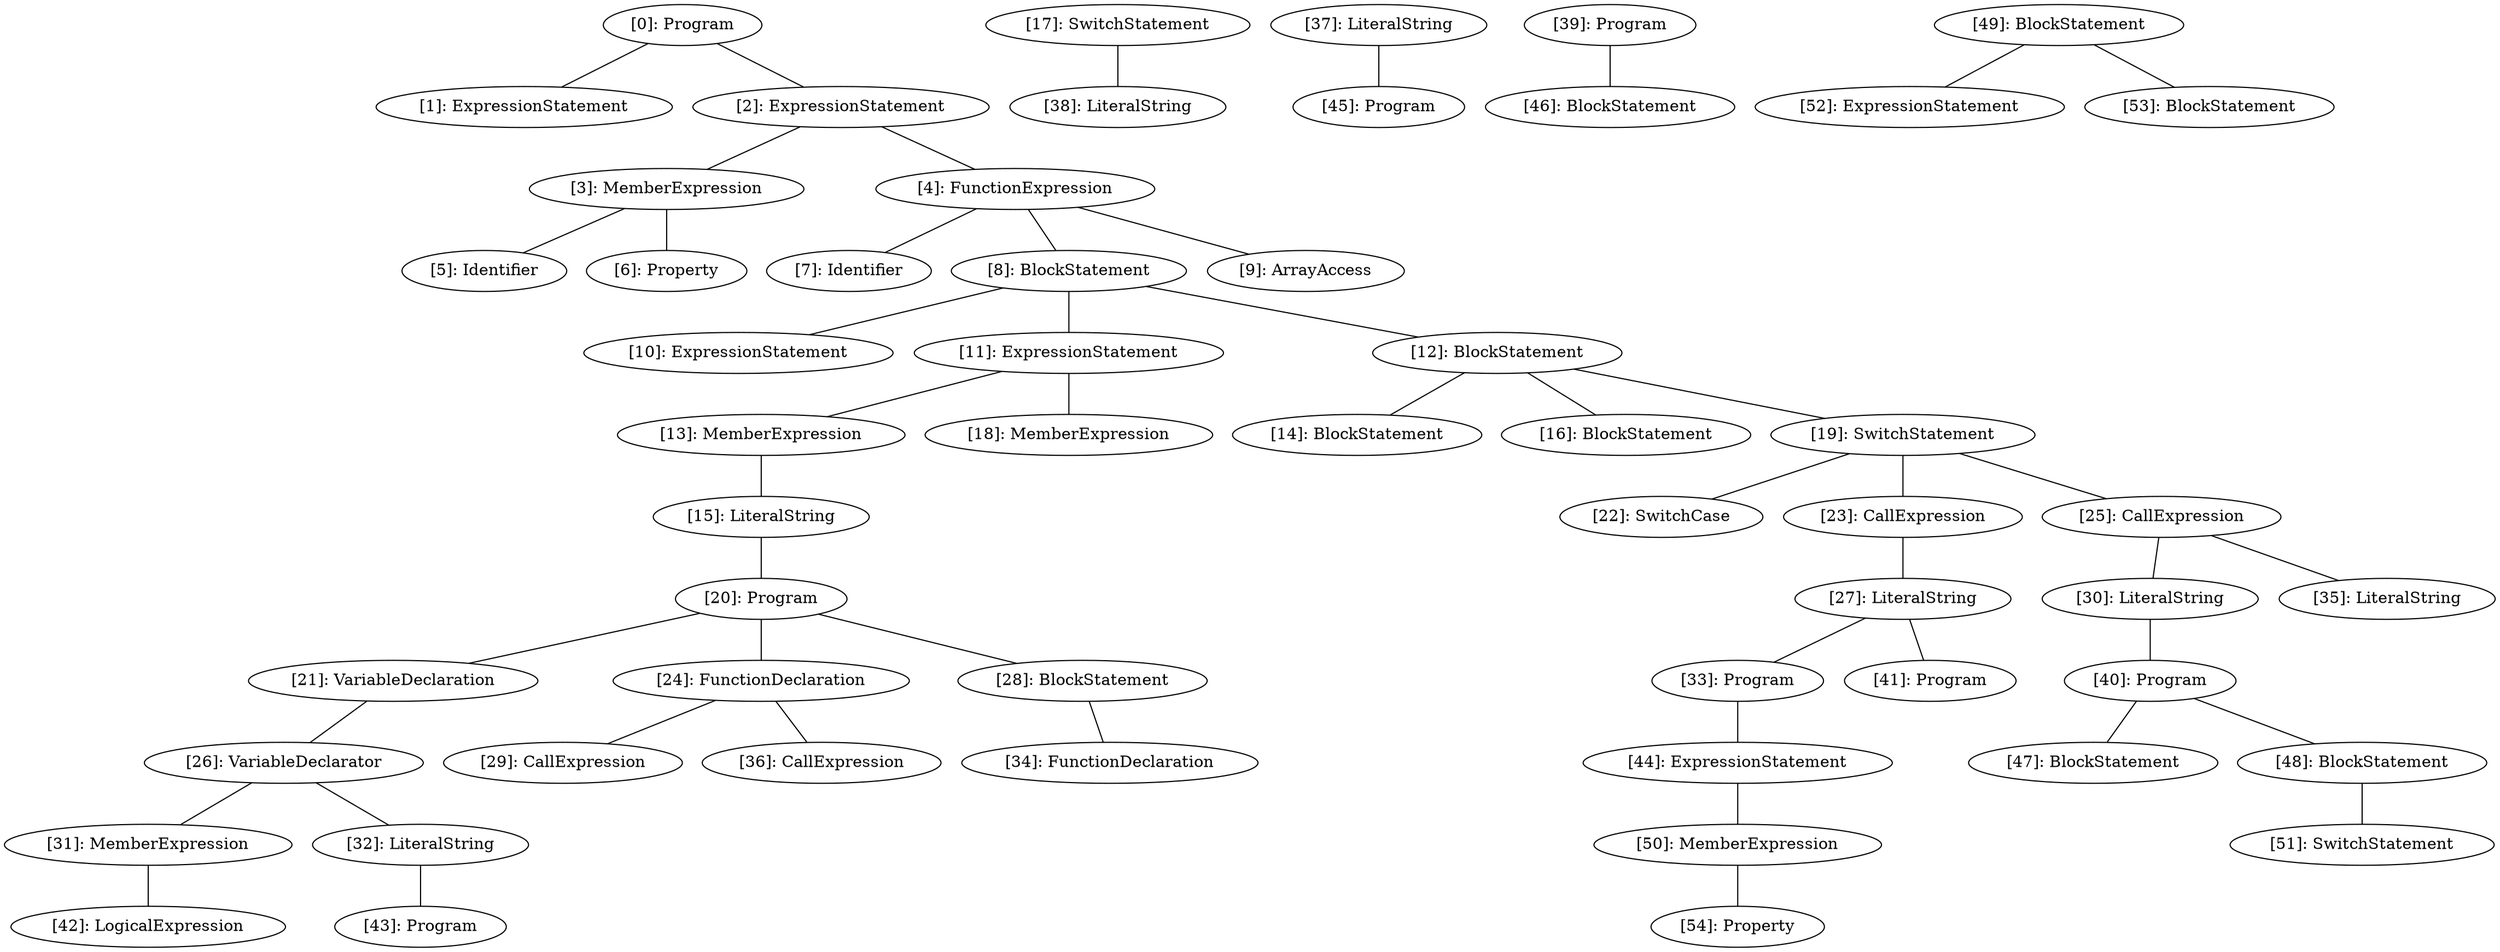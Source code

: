 // Result
graph {
	0 [label="[0]: Program"]
	1 [label="[1]: ExpressionStatement"]
	2 [label="[2]: ExpressionStatement"]
	3 [label="[3]: MemberExpression"]
	4 [label="[4]: FunctionExpression"]
	5 [label="[5]: Identifier"]
	6 [label="[6]: Property"]
	7 [label="[7]: Identifier"]
	8 [label="[8]: BlockStatement"]
	9 [label="[9]: ArrayAccess"]
	10 [label="[10]: ExpressionStatement"]
	11 [label="[11]: ExpressionStatement"]
	12 [label="[12]: BlockStatement"]
	13 [label="[13]: MemberExpression"]
	14 [label="[14]: BlockStatement"]
	15 [label="[15]: LiteralString"]
	16 [label="[16]: BlockStatement"]
	17 [label="[17]: SwitchStatement"]
	18 [label="[18]: MemberExpression"]
	19 [label="[19]: SwitchStatement"]
	20 [label="[20]: Program"]
	21 [label="[21]: VariableDeclaration"]
	22 [label="[22]: SwitchCase"]
	23 [label="[23]: CallExpression"]
	24 [label="[24]: FunctionDeclaration"]
	25 [label="[25]: CallExpression"]
	26 [label="[26]: VariableDeclarator"]
	27 [label="[27]: LiteralString"]
	28 [label="[28]: BlockStatement"]
	29 [label="[29]: CallExpression"]
	30 [label="[30]: LiteralString"]
	31 [label="[31]: MemberExpression"]
	32 [label="[32]: LiteralString"]
	33 [label="[33]: Program"]
	34 [label="[34]: FunctionDeclaration"]
	35 [label="[35]: LiteralString"]
	36 [label="[36]: CallExpression"]
	37 [label="[37]: LiteralString"]
	38 [label="[38]: LiteralString"]
	39 [label="[39]: Program"]
	40 [label="[40]: Program"]
	41 [label="[41]: Program"]
	42 [label="[42]: LogicalExpression"]
	43 [label="[43]: Program"]
	44 [label="[44]: ExpressionStatement"]
	45 [label="[45]: Program"]
	46 [label="[46]: BlockStatement"]
	47 [label="[47]: BlockStatement"]
	48 [label="[48]: BlockStatement"]
	49 [label="[49]: BlockStatement"]
	50 [label="[50]: MemberExpression"]
	51 [label="[51]: SwitchStatement"]
	52 [label="[52]: ExpressionStatement"]
	53 [label="[53]: BlockStatement"]
	54 [label="[54]: Property"]
	0 -- 1
	0 -- 2
	2 -- 3
	2 -- 4
	3 -- 5
	3 -- 6
	4 -- 7
	4 -- 8
	4 -- 9
	8 -- 10
	8 -- 11
	8 -- 12
	11 -- 13
	11 -- 18
	12 -- 14
	12 -- 16
	12 -- 19
	13 -- 15
	15 -- 20
	17 -- 38
	19 -- 22
	19 -- 23
	19 -- 25
	20 -- 21
	20 -- 24
	20 -- 28
	21 -- 26
	23 -- 27
	24 -- 29
	24 -- 36
	25 -- 30
	25 -- 35
	26 -- 31
	26 -- 32
	27 -- 33
	27 -- 41
	28 -- 34
	30 -- 40
	31 -- 42
	32 -- 43
	33 -- 44
	37 -- 45
	39 -- 46
	40 -- 47
	40 -- 48
	44 -- 50
	48 -- 51
	49 -- 52
	49 -- 53
	50 -- 54
}
